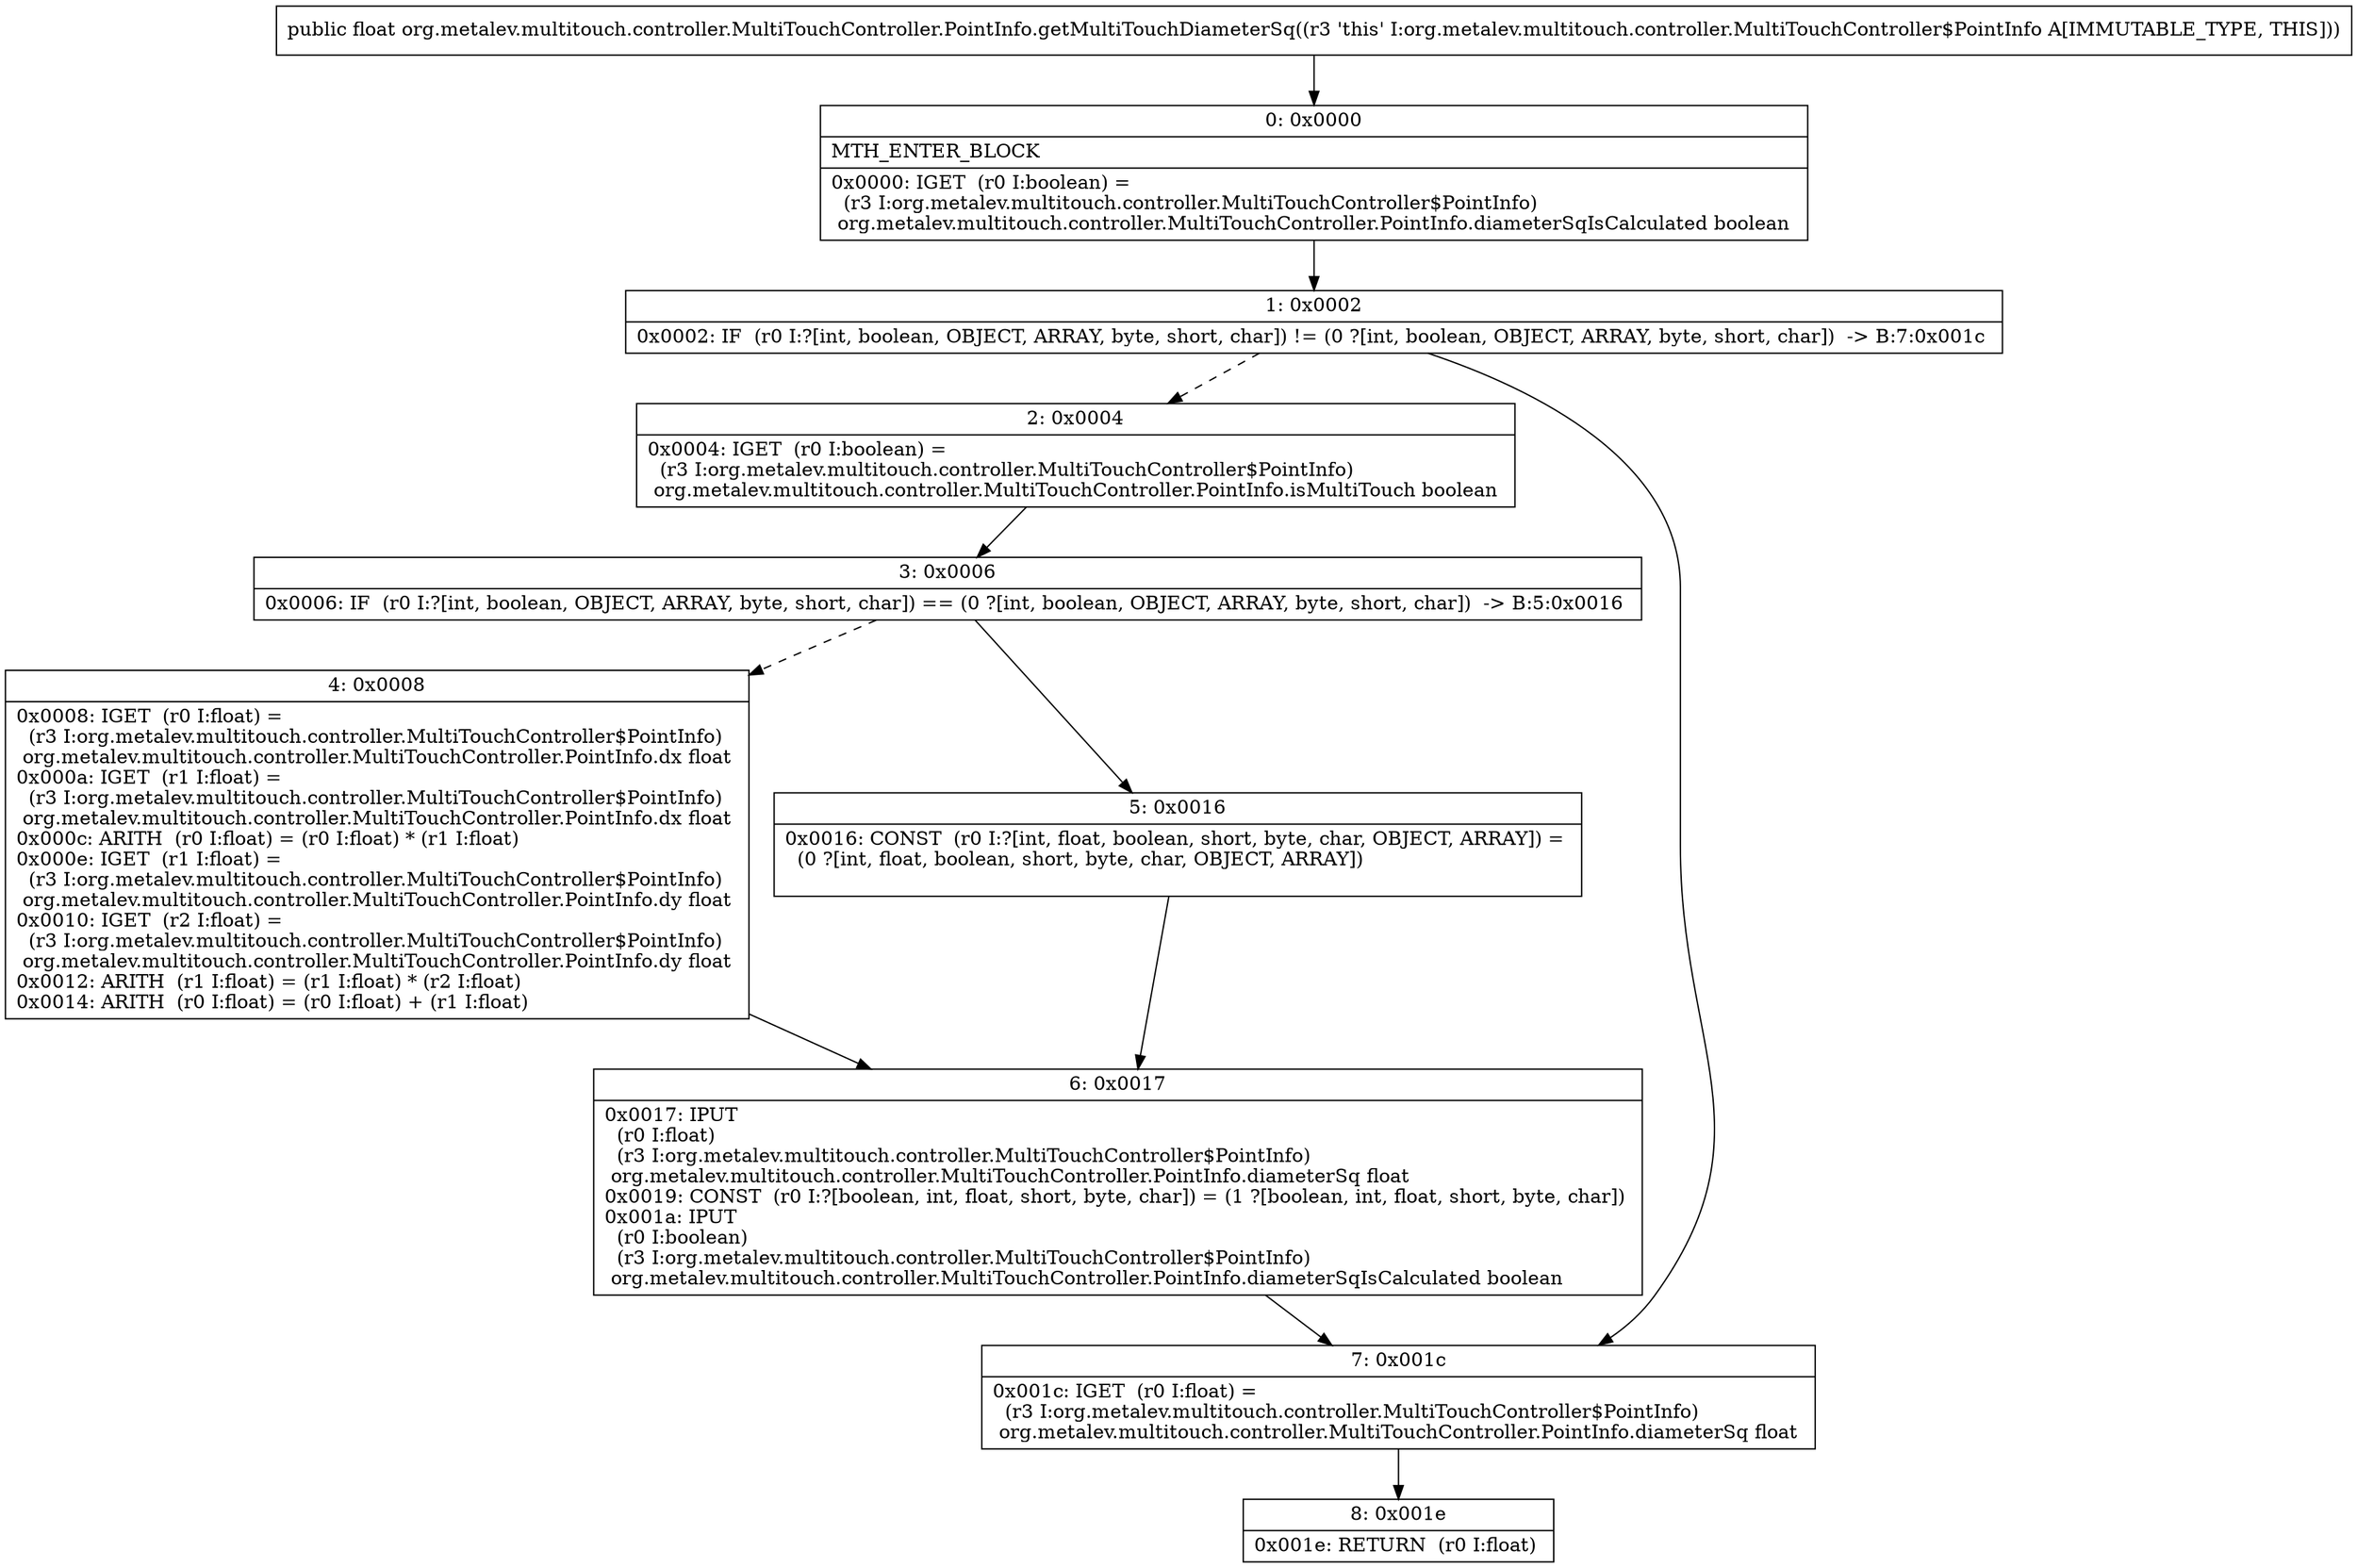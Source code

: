 digraph "CFG fororg.metalev.multitouch.controller.MultiTouchController.PointInfo.getMultiTouchDiameterSq()F" {
Node_0 [shape=record,label="{0\:\ 0x0000|MTH_ENTER_BLOCK\l|0x0000: IGET  (r0 I:boolean) = \l  (r3 I:org.metalev.multitouch.controller.MultiTouchController$PointInfo)\l org.metalev.multitouch.controller.MultiTouchController.PointInfo.diameterSqIsCalculated boolean \l}"];
Node_1 [shape=record,label="{1\:\ 0x0002|0x0002: IF  (r0 I:?[int, boolean, OBJECT, ARRAY, byte, short, char]) != (0 ?[int, boolean, OBJECT, ARRAY, byte, short, char])  \-\> B:7:0x001c \l}"];
Node_2 [shape=record,label="{2\:\ 0x0004|0x0004: IGET  (r0 I:boolean) = \l  (r3 I:org.metalev.multitouch.controller.MultiTouchController$PointInfo)\l org.metalev.multitouch.controller.MultiTouchController.PointInfo.isMultiTouch boolean \l}"];
Node_3 [shape=record,label="{3\:\ 0x0006|0x0006: IF  (r0 I:?[int, boolean, OBJECT, ARRAY, byte, short, char]) == (0 ?[int, boolean, OBJECT, ARRAY, byte, short, char])  \-\> B:5:0x0016 \l}"];
Node_4 [shape=record,label="{4\:\ 0x0008|0x0008: IGET  (r0 I:float) = \l  (r3 I:org.metalev.multitouch.controller.MultiTouchController$PointInfo)\l org.metalev.multitouch.controller.MultiTouchController.PointInfo.dx float \l0x000a: IGET  (r1 I:float) = \l  (r3 I:org.metalev.multitouch.controller.MultiTouchController$PointInfo)\l org.metalev.multitouch.controller.MultiTouchController.PointInfo.dx float \l0x000c: ARITH  (r0 I:float) = (r0 I:float) * (r1 I:float) \l0x000e: IGET  (r1 I:float) = \l  (r3 I:org.metalev.multitouch.controller.MultiTouchController$PointInfo)\l org.metalev.multitouch.controller.MultiTouchController.PointInfo.dy float \l0x0010: IGET  (r2 I:float) = \l  (r3 I:org.metalev.multitouch.controller.MultiTouchController$PointInfo)\l org.metalev.multitouch.controller.MultiTouchController.PointInfo.dy float \l0x0012: ARITH  (r1 I:float) = (r1 I:float) * (r2 I:float) \l0x0014: ARITH  (r0 I:float) = (r0 I:float) + (r1 I:float) \l}"];
Node_5 [shape=record,label="{5\:\ 0x0016|0x0016: CONST  (r0 I:?[int, float, boolean, short, byte, char, OBJECT, ARRAY]) = \l  (0 ?[int, float, boolean, short, byte, char, OBJECT, ARRAY])\l \l}"];
Node_6 [shape=record,label="{6\:\ 0x0017|0x0017: IPUT  \l  (r0 I:float)\l  (r3 I:org.metalev.multitouch.controller.MultiTouchController$PointInfo)\l org.metalev.multitouch.controller.MultiTouchController.PointInfo.diameterSq float \l0x0019: CONST  (r0 I:?[boolean, int, float, short, byte, char]) = (1 ?[boolean, int, float, short, byte, char]) \l0x001a: IPUT  \l  (r0 I:boolean)\l  (r3 I:org.metalev.multitouch.controller.MultiTouchController$PointInfo)\l org.metalev.multitouch.controller.MultiTouchController.PointInfo.diameterSqIsCalculated boolean \l}"];
Node_7 [shape=record,label="{7\:\ 0x001c|0x001c: IGET  (r0 I:float) = \l  (r3 I:org.metalev.multitouch.controller.MultiTouchController$PointInfo)\l org.metalev.multitouch.controller.MultiTouchController.PointInfo.diameterSq float \l}"];
Node_8 [shape=record,label="{8\:\ 0x001e|0x001e: RETURN  (r0 I:float) \l}"];
MethodNode[shape=record,label="{public float org.metalev.multitouch.controller.MultiTouchController.PointInfo.getMultiTouchDiameterSq((r3 'this' I:org.metalev.multitouch.controller.MultiTouchController$PointInfo A[IMMUTABLE_TYPE, THIS])) }"];
MethodNode -> Node_0;
Node_0 -> Node_1;
Node_1 -> Node_2[style=dashed];
Node_1 -> Node_7;
Node_2 -> Node_3;
Node_3 -> Node_4[style=dashed];
Node_3 -> Node_5;
Node_4 -> Node_6;
Node_5 -> Node_6;
Node_6 -> Node_7;
Node_7 -> Node_8;
}

